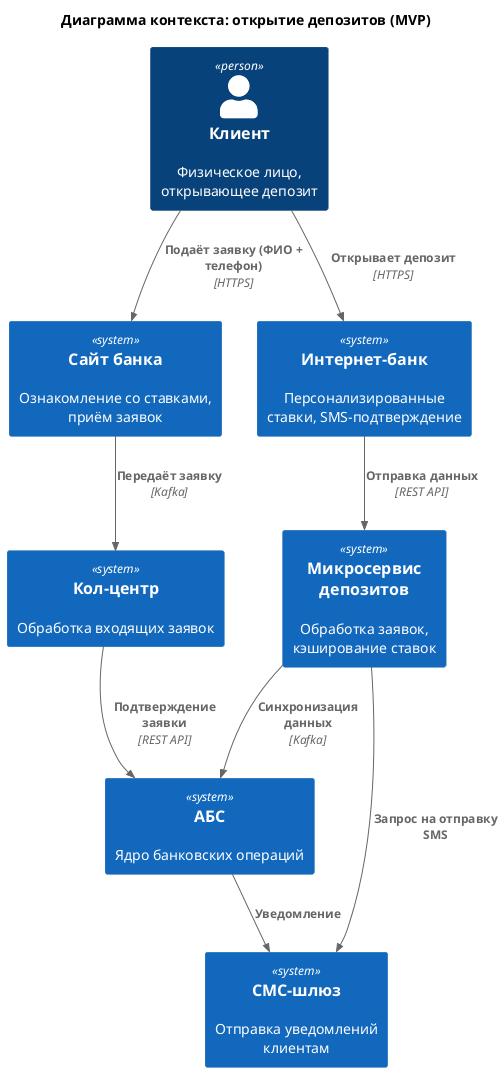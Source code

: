 @startuml
!include <C4/C4_Context>

title Диаграмма контекста: открытие депозитов (MVP)

Person(клиент, "Клиент", "Физическое лицо, открывающее депозит")
System(сайт, "Сайт банка", "Ознакомление со ставками, приём заявок")
System(интернет_банк, "Интернет-банк", "Персонализированные ставки, SMS-подтверждение")
System(микросервис, "Микросервис депозитов", "Обработка заявок, кэширование ставок")
System(абс, "АБС", "Ядро банковских операций")
System(кол_центр, "Кол-центр", "Обработка входящих заявок")
System(смс_шлюз, "СМС-шлюз", "Отправка уведомлений клиентам")

Rel(клиент, сайт, "Подаёт заявку (ФИО + телефон)", "HTTPS")
Rel(клиент, интернет_банк, "Открывает депозит", "HTTPS")
Rel(сайт, кол_центр, "Передаёт заявку", "Kafka")
Rel(интернет_банк, микросервис, "Отправка данных", "REST API")
Rel(микросервис, абс, "Синхронизация данных", "Kafka")
Rel(микросервис, смс_шлюз, "Запрос на отправку SMS")
Rel(кол_центр, абс, "Подтверждение заявки", "REST API")
Rel(абс, смс_шлюз, "Уведомление")
@enduml